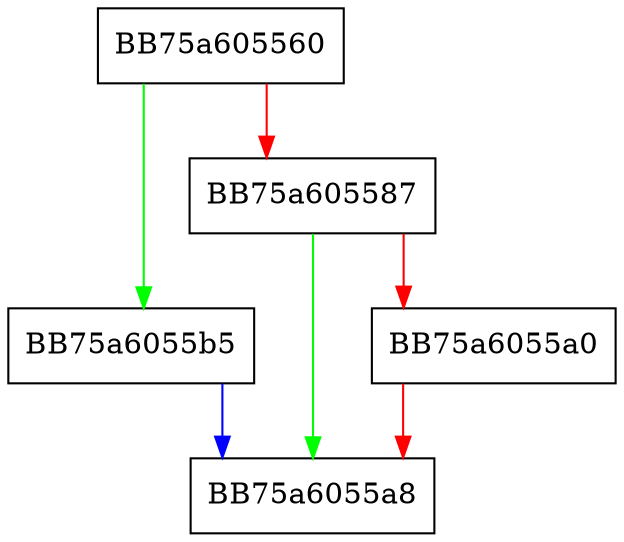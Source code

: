 digraph GetSigCount {
  node [shape="box"];
  graph [splines=ortho];
  BB75a605560 -> BB75a6055b5 [color="green"];
  BB75a605560 -> BB75a605587 [color="red"];
  BB75a605587 -> BB75a6055a8 [color="green"];
  BB75a605587 -> BB75a6055a0 [color="red"];
  BB75a6055a0 -> BB75a6055a8 [color="red"];
  BB75a6055b5 -> BB75a6055a8 [color="blue"];
}